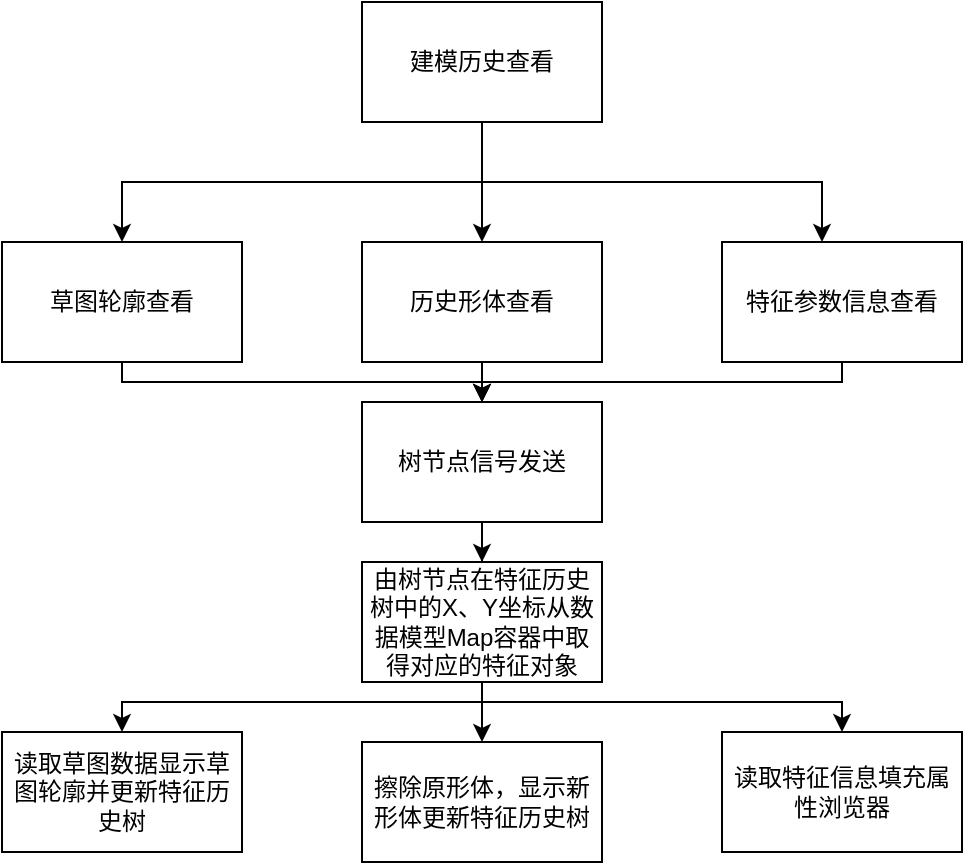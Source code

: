 <mxfile version="22.0.7" type="github">
  <diagram name="第 1 页" id="KYP6m6URt_sWf72qFTFN">
    <mxGraphModel dx="1290" dy="580" grid="1" gridSize="10" guides="1" tooltips="1" connect="1" arrows="1" fold="1" page="1" pageScale="1" pageWidth="827" pageHeight="1169" math="0" shadow="0">
      <root>
        <mxCell id="0" />
        <mxCell id="1" parent="0" />
        <mxCell id="z0fU7bqc94iNgIzK22HY-18" style="edgeStyle=orthogonalEdgeStyle;rounded=0;orthogonalLoop=1;jettySize=auto;html=1;entryX=0.5;entryY=0;entryDx=0;entryDy=0;" edge="1" parent="1" source="z0fU7bqc94iNgIzK22HY-8" target="z0fU7bqc94iNgIzK22HY-11">
          <mxGeometry relative="1" as="geometry" />
        </mxCell>
        <mxCell id="z0fU7bqc94iNgIzK22HY-19" style="edgeStyle=orthogonalEdgeStyle;rounded=0;orthogonalLoop=1;jettySize=auto;html=1;" edge="1" parent="1" source="z0fU7bqc94iNgIzK22HY-8" target="z0fU7bqc94iNgIzK22HY-9">
          <mxGeometry relative="1" as="geometry">
            <Array as="points">
              <mxPoint x="280" y="310" />
              <mxPoint x="100" y="310" />
            </Array>
          </mxGeometry>
        </mxCell>
        <mxCell id="z0fU7bqc94iNgIzK22HY-20" style="edgeStyle=orthogonalEdgeStyle;rounded=0;orthogonalLoop=1;jettySize=auto;html=1;" edge="1" parent="1" source="z0fU7bqc94iNgIzK22HY-8" target="z0fU7bqc94iNgIzK22HY-12">
          <mxGeometry relative="1" as="geometry">
            <Array as="points">
              <mxPoint x="280" y="310" />
              <mxPoint x="450" y="310" />
            </Array>
          </mxGeometry>
        </mxCell>
        <mxCell id="z0fU7bqc94iNgIzK22HY-8" value="建模历史查看" style="rounded=0;whiteSpace=wrap;html=1;" vertex="1" parent="1">
          <mxGeometry x="220" y="220" width="120" height="60" as="geometry" />
        </mxCell>
        <mxCell id="z0fU7bqc94iNgIzK22HY-26" style="edgeStyle=orthogonalEdgeStyle;rounded=0;orthogonalLoop=1;jettySize=auto;html=1;" edge="1" parent="1" source="z0fU7bqc94iNgIzK22HY-9" target="z0fU7bqc94iNgIzK22HY-13">
          <mxGeometry relative="1" as="geometry">
            <Array as="points">
              <mxPoint x="100" y="410" />
              <mxPoint x="280" y="410" />
            </Array>
          </mxGeometry>
        </mxCell>
        <mxCell id="z0fU7bqc94iNgIzK22HY-9" value="草图轮廓查看" style="rounded=0;whiteSpace=wrap;html=1;" vertex="1" parent="1">
          <mxGeometry x="40" y="340" width="120" height="60" as="geometry" />
        </mxCell>
        <mxCell id="z0fU7bqc94iNgIzK22HY-21" style="edgeStyle=orthogonalEdgeStyle;rounded=0;orthogonalLoop=1;jettySize=auto;html=1;entryX=0.5;entryY=0;entryDx=0;entryDy=0;" edge="1" parent="1" source="z0fU7bqc94iNgIzK22HY-11" target="z0fU7bqc94iNgIzK22HY-13">
          <mxGeometry relative="1" as="geometry" />
        </mxCell>
        <mxCell id="z0fU7bqc94iNgIzK22HY-11" value="历史形体查看" style="rounded=0;whiteSpace=wrap;html=1;" vertex="1" parent="1">
          <mxGeometry x="220" y="340" width="120" height="60" as="geometry" />
        </mxCell>
        <mxCell id="z0fU7bqc94iNgIzK22HY-28" style="edgeStyle=orthogonalEdgeStyle;rounded=0;orthogonalLoop=1;jettySize=auto;html=1;" edge="1" parent="1" source="z0fU7bqc94iNgIzK22HY-12" target="z0fU7bqc94iNgIzK22HY-13">
          <mxGeometry relative="1" as="geometry">
            <Array as="points">
              <mxPoint x="460" y="410" />
              <mxPoint x="280" y="410" />
            </Array>
          </mxGeometry>
        </mxCell>
        <mxCell id="z0fU7bqc94iNgIzK22HY-12" value="特征参数信息查看" style="rounded=0;whiteSpace=wrap;html=1;" vertex="1" parent="1">
          <mxGeometry x="400" y="340" width="120" height="60" as="geometry" />
        </mxCell>
        <mxCell id="z0fU7bqc94iNgIzK22HY-22" style="edgeStyle=orthogonalEdgeStyle;rounded=0;orthogonalLoop=1;jettySize=auto;html=1;entryX=0.5;entryY=0;entryDx=0;entryDy=0;" edge="1" parent="1" source="z0fU7bqc94iNgIzK22HY-13" target="z0fU7bqc94iNgIzK22HY-14">
          <mxGeometry relative="1" as="geometry" />
        </mxCell>
        <mxCell id="z0fU7bqc94iNgIzK22HY-13" value="树节点信号发送" style="rounded=0;whiteSpace=wrap;html=1;" vertex="1" parent="1">
          <mxGeometry x="220" y="420" width="120" height="60" as="geometry" />
        </mxCell>
        <mxCell id="z0fU7bqc94iNgIzK22HY-23" style="edgeStyle=orthogonalEdgeStyle;rounded=0;orthogonalLoop=1;jettySize=auto;html=1;entryX=0.5;entryY=0;entryDx=0;entryDy=0;" edge="1" parent="1" source="z0fU7bqc94iNgIzK22HY-14" target="z0fU7bqc94iNgIzK22HY-16">
          <mxGeometry relative="1" as="geometry" />
        </mxCell>
        <mxCell id="z0fU7bqc94iNgIzK22HY-24" style="edgeStyle=orthogonalEdgeStyle;rounded=0;orthogonalLoop=1;jettySize=auto;html=1;" edge="1" parent="1" source="z0fU7bqc94iNgIzK22HY-14" target="z0fU7bqc94iNgIzK22HY-15">
          <mxGeometry relative="1" as="geometry">
            <Array as="points">
              <mxPoint x="280" y="570" />
              <mxPoint x="100" y="570" />
            </Array>
          </mxGeometry>
        </mxCell>
        <mxCell id="z0fU7bqc94iNgIzK22HY-25" style="edgeStyle=orthogonalEdgeStyle;rounded=0;orthogonalLoop=1;jettySize=auto;html=1;" edge="1" parent="1" source="z0fU7bqc94iNgIzK22HY-14" target="z0fU7bqc94iNgIzK22HY-17">
          <mxGeometry relative="1" as="geometry">
            <Array as="points">
              <mxPoint x="280" y="570" />
              <mxPoint x="460" y="570" />
            </Array>
          </mxGeometry>
        </mxCell>
        <mxCell id="z0fU7bqc94iNgIzK22HY-14" value="由树节点在特征历史树中的X、Y坐标从数据模型Map容器中取得对应的特征对象" style="rounded=0;whiteSpace=wrap;html=1;" vertex="1" parent="1">
          <mxGeometry x="220" y="500" width="120" height="60" as="geometry" />
        </mxCell>
        <mxCell id="z0fU7bqc94iNgIzK22HY-15" value="读取草图数据显示草图轮廓并更新特征历史树" style="rounded=0;whiteSpace=wrap;html=1;" vertex="1" parent="1">
          <mxGeometry x="40" y="585" width="120" height="60" as="geometry" />
        </mxCell>
        <mxCell id="z0fU7bqc94iNgIzK22HY-16" value="擦除原形体，显示新形体更新特征历史树" style="rounded=0;whiteSpace=wrap;html=1;" vertex="1" parent="1">
          <mxGeometry x="220" y="590" width="120" height="60" as="geometry" />
        </mxCell>
        <mxCell id="z0fU7bqc94iNgIzK22HY-17" value="读取特征信息填充属性浏览器" style="rounded=0;whiteSpace=wrap;html=1;" vertex="1" parent="1">
          <mxGeometry x="400" y="585" width="120" height="60" as="geometry" />
        </mxCell>
      </root>
    </mxGraphModel>
  </diagram>
</mxfile>
